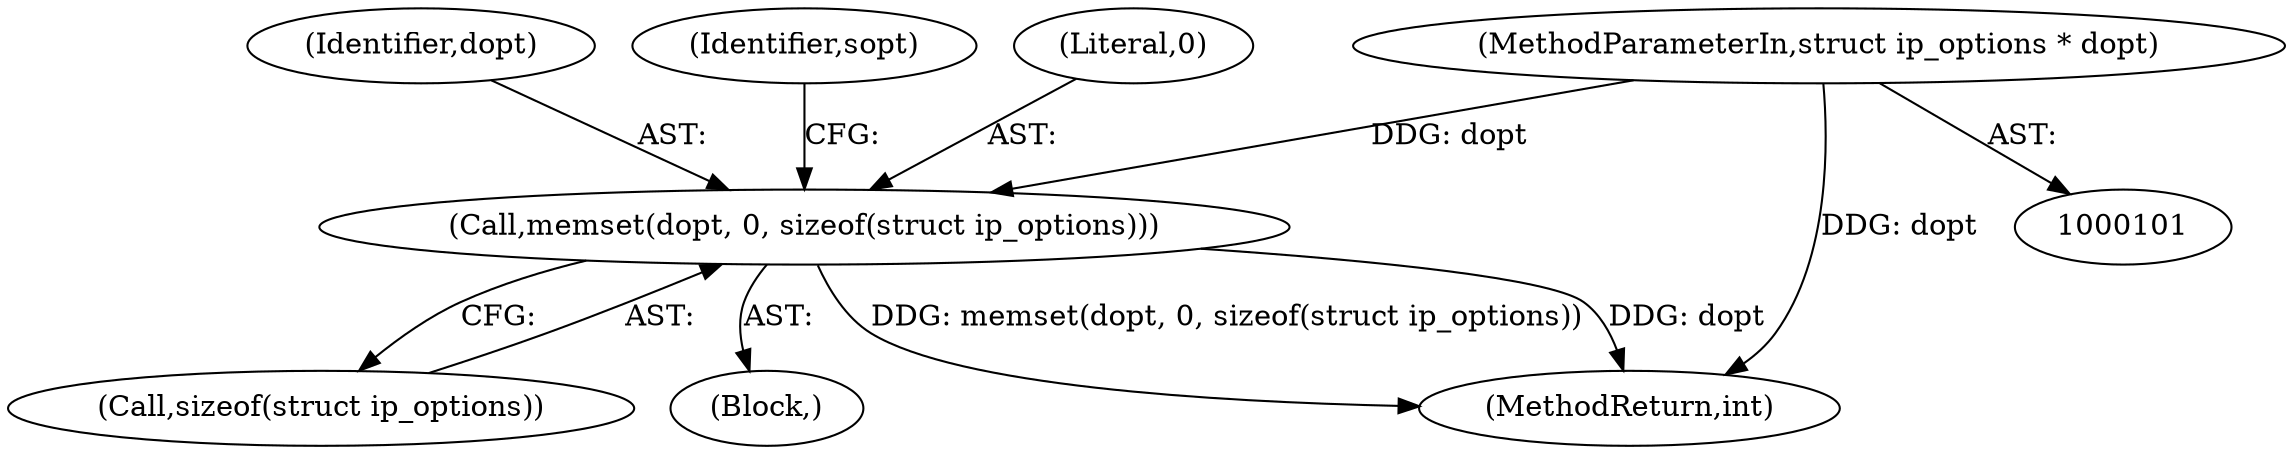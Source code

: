 digraph "0_linux_f6d8bd051c391c1c0458a30b2a7abcd939329259_16@API" {
"1000112" [label="(Call,memset(dopt, 0, sizeof(struct ip_options)))"];
"1000102" [label="(MethodParameterIn,struct ip_options * dopt)"];
"1000115" [label="(Call,sizeof(struct ip_options))"];
"1000112" [label="(Call,memset(dopt, 0, sizeof(struct ip_options)))"];
"1000102" [label="(MethodParameterIn,struct ip_options * dopt)"];
"1000113" [label="(Identifier,dopt)"];
"1000118" [label="(Identifier,sopt)"];
"1000104" [label="(Block,)"];
"1000618" [label="(MethodReturn,int)"];
"1000114" [label="(Literal,0)"];
"1000112" -> "1000104"  [label="AST: "];
"1000112" -> "1000115"  [label="CFG: "];
"1000113" -> "1000112"  [label="AST: "];
"1000114" -> "1000112"  [label="AST: "];
"1000115" -> "1000112"  [label="AST: "];
"1000118" -> "1000112"  [label="CFG: "];
"1000112" -> "1000618"  [label="DDG: memset(dopt, 0, sizeof(struct ip_options))"];
"1000112" -> "1000618"  [label="DDG: dopt"];
"1000102" -> "1000112"  [label="DDG: dopt"];
"1000102" -> "1000101"  [label="AST: "];
"1000102" -> "1000618"  [label="DDG: dopt"];
}
